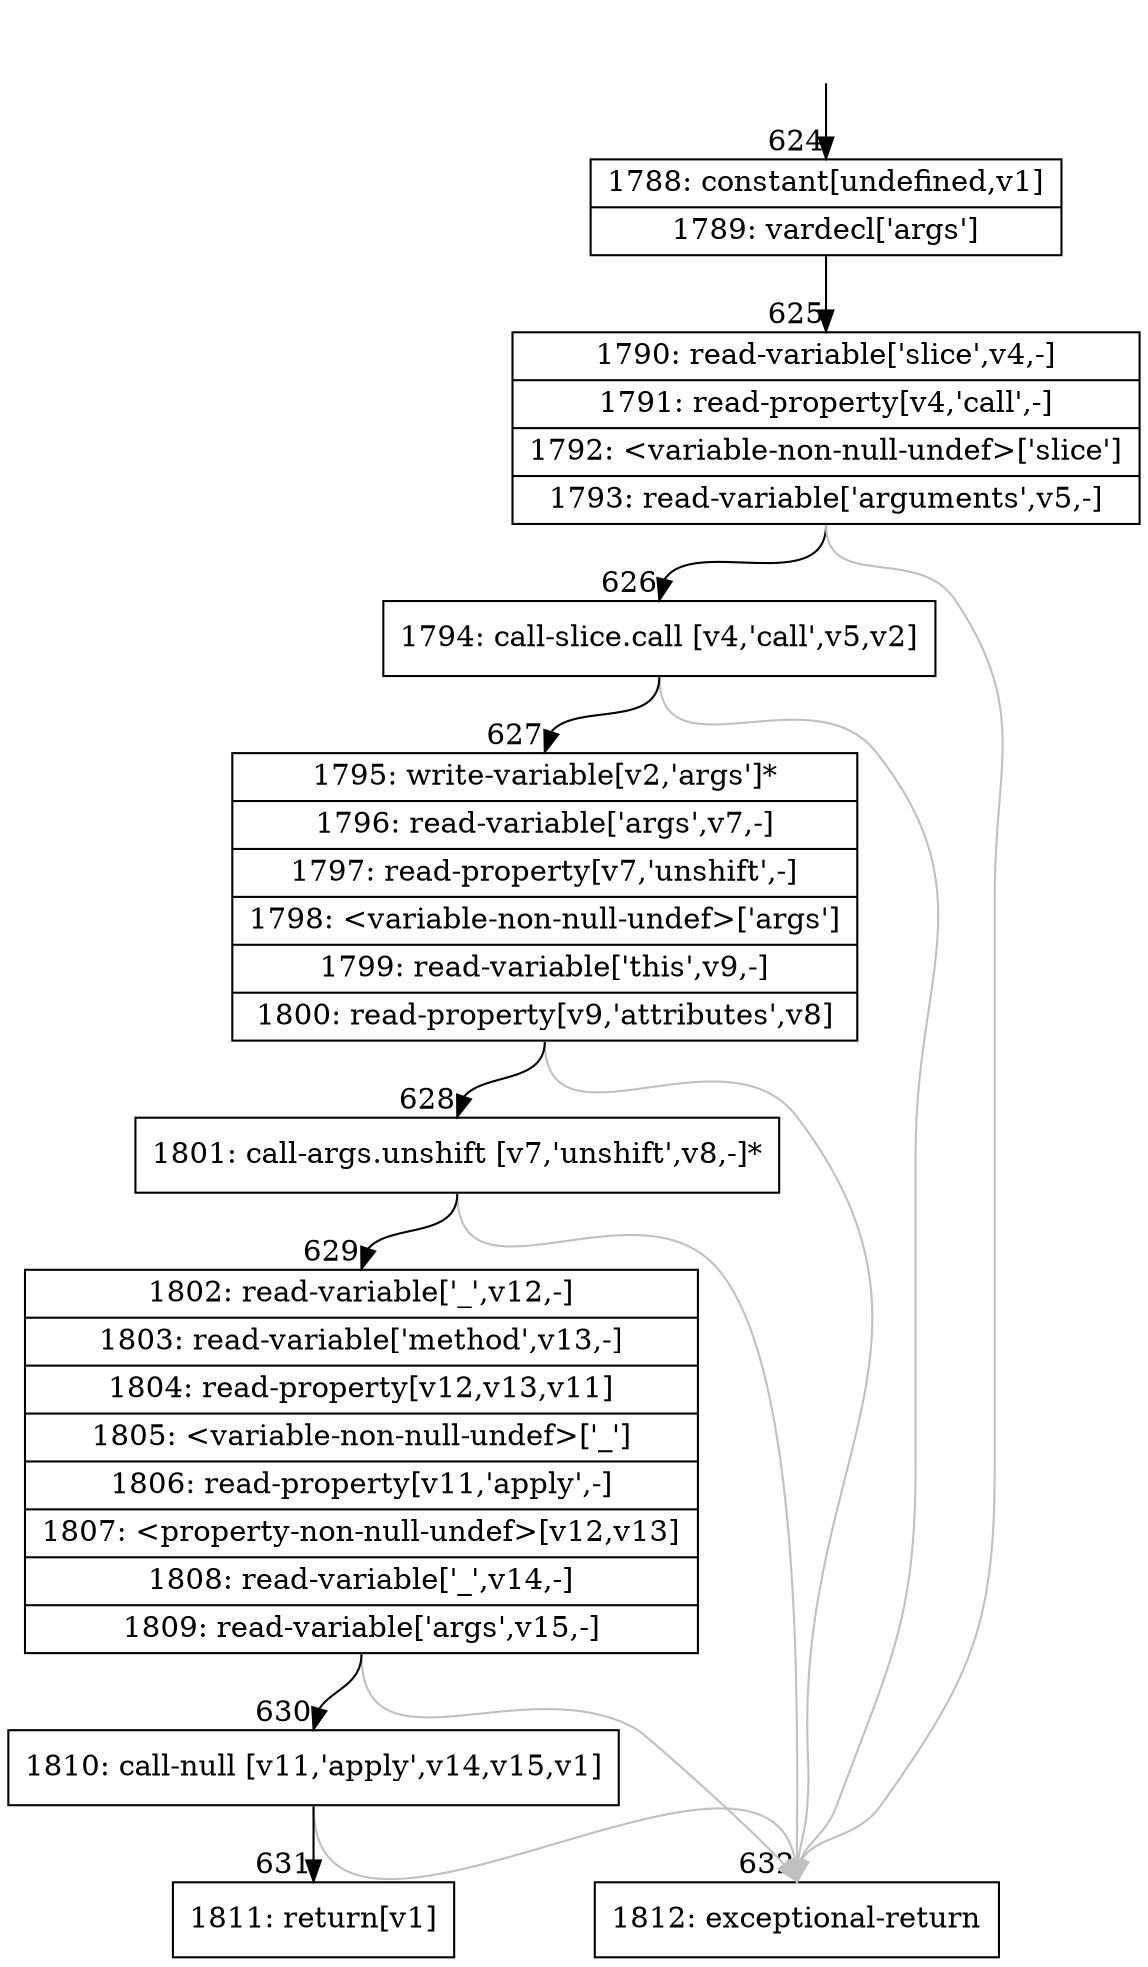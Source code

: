 digraph {
rankdir="TD"
BB_entry43[shape=none,label=""];
BB_entry43 -> BB624 [tailport=s, headport=n, headlabel="    624"]
BB624 [shape=record label="{1788: constant[undefined,v1]|1789: vardecl['args']}" ] 
BB624 -> BB625 [tailport=s, headport=n, headlabel="      625"]
BB625 [shape=record label="{1790: read-variable['slice',v4,-]|1791: read-property[v4,'call',-]|1792: \<variable-non-null-undef\>['slice']|1793: read-variable['arguments',v5,-]}" ] 
BB625 -> BB626 [tailport=s, headport=n, headlabel="      626"]
BB625 -> BB632 [tailport=s, headport=n, color=gray, headlabel="      632"]
BB626 [shape=record label="{1794: call-slice.call [v4,'call',v5,v2]}" ] 
BB626 -> BB627 [tailport=s, headport=n, headlabel="      627"]
BB626 -> BB632 [tailport=s, headport=n, color=gray]
BB627 [shape=record label="{1795: write-variable[v2,'args']*|1796: read-variable['args',v7,-]|1797: read-property[v7,'unshift',-]|1798: \<variable-non-null-undef\>['args']|1799: read-variable['this',v9,-]|1800: read-property[v9,'attributes',v8]}" ] 
BB627 -> BB628 [tailport=s, headport=n, headlabel="      628"]
BB627 -> BB632 [tailport=s, headport=n, color=gray]
BB628 [shape=record label="{1801: call-args.unshift [v7,'unshift',v8,-]*}" ] 
BB628 -> BB629 [tailport=s, headport=n, headlabel="      629"]
BB628 -> BB632 [tailport=s, headport=n, color=gray]
BB629 [shape=record label="{1802: read-variable['_',v12,-]|1803: read-variable['method',v13,-]|1804: read-property[v12,v13,v11]|1805: \<variable-non-null-undef\>['_']|1806: read-property[v11,'apply',-]|1807: \<property-non-null-undef\>[v12,v13]|1808: read-variable['_',v14,-]|1809: read-variable['args',v15,-]}" ] 
BB629 -> BB630 [tailport=s, headport=n, headlabel="      630"]
BB629 -> BB632 [tailport=s, headport=n, color=gray]
BB630 [shape=record label="{1810: call-null [v11,'apply',v14,v15,v1]}" ] 
BB630 -> BB631 [tailport=s, headport=n, headlabel="      631"]
BB630 -> BB632 [tailport=s, headport=n, color=gray]
BB631 [shape=record label="{1811: return[v1]}" ] 
BB632 [shape=record label="{1812: exceptional-return}" ] 
//#$~ 586
}
